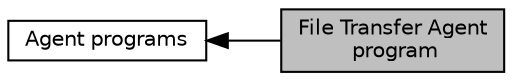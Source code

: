 digraph "File Transfer Agent program"
{
  edge [fontname="Helvetica",fontsize="10",labelfontname="Helvetica",labelfontsize="10"];
  node [fontname="Helvetica",fontsize="10",shape=record];
  rankdir=LR;
  Node1 [label="Agent programs",height=0.2,width=0.4,color="black", fillcolor="white", style="filled",URL="$group__agents.html"];
  Node0 [label="File Transfer Agent\l program",height=0.2,width=0.4,color="black", fillcolor="grey75", style="filled", fontcolor="black"];
  Node1->Node0 [shape=plaintext, dir="back", style="solid"];
}
